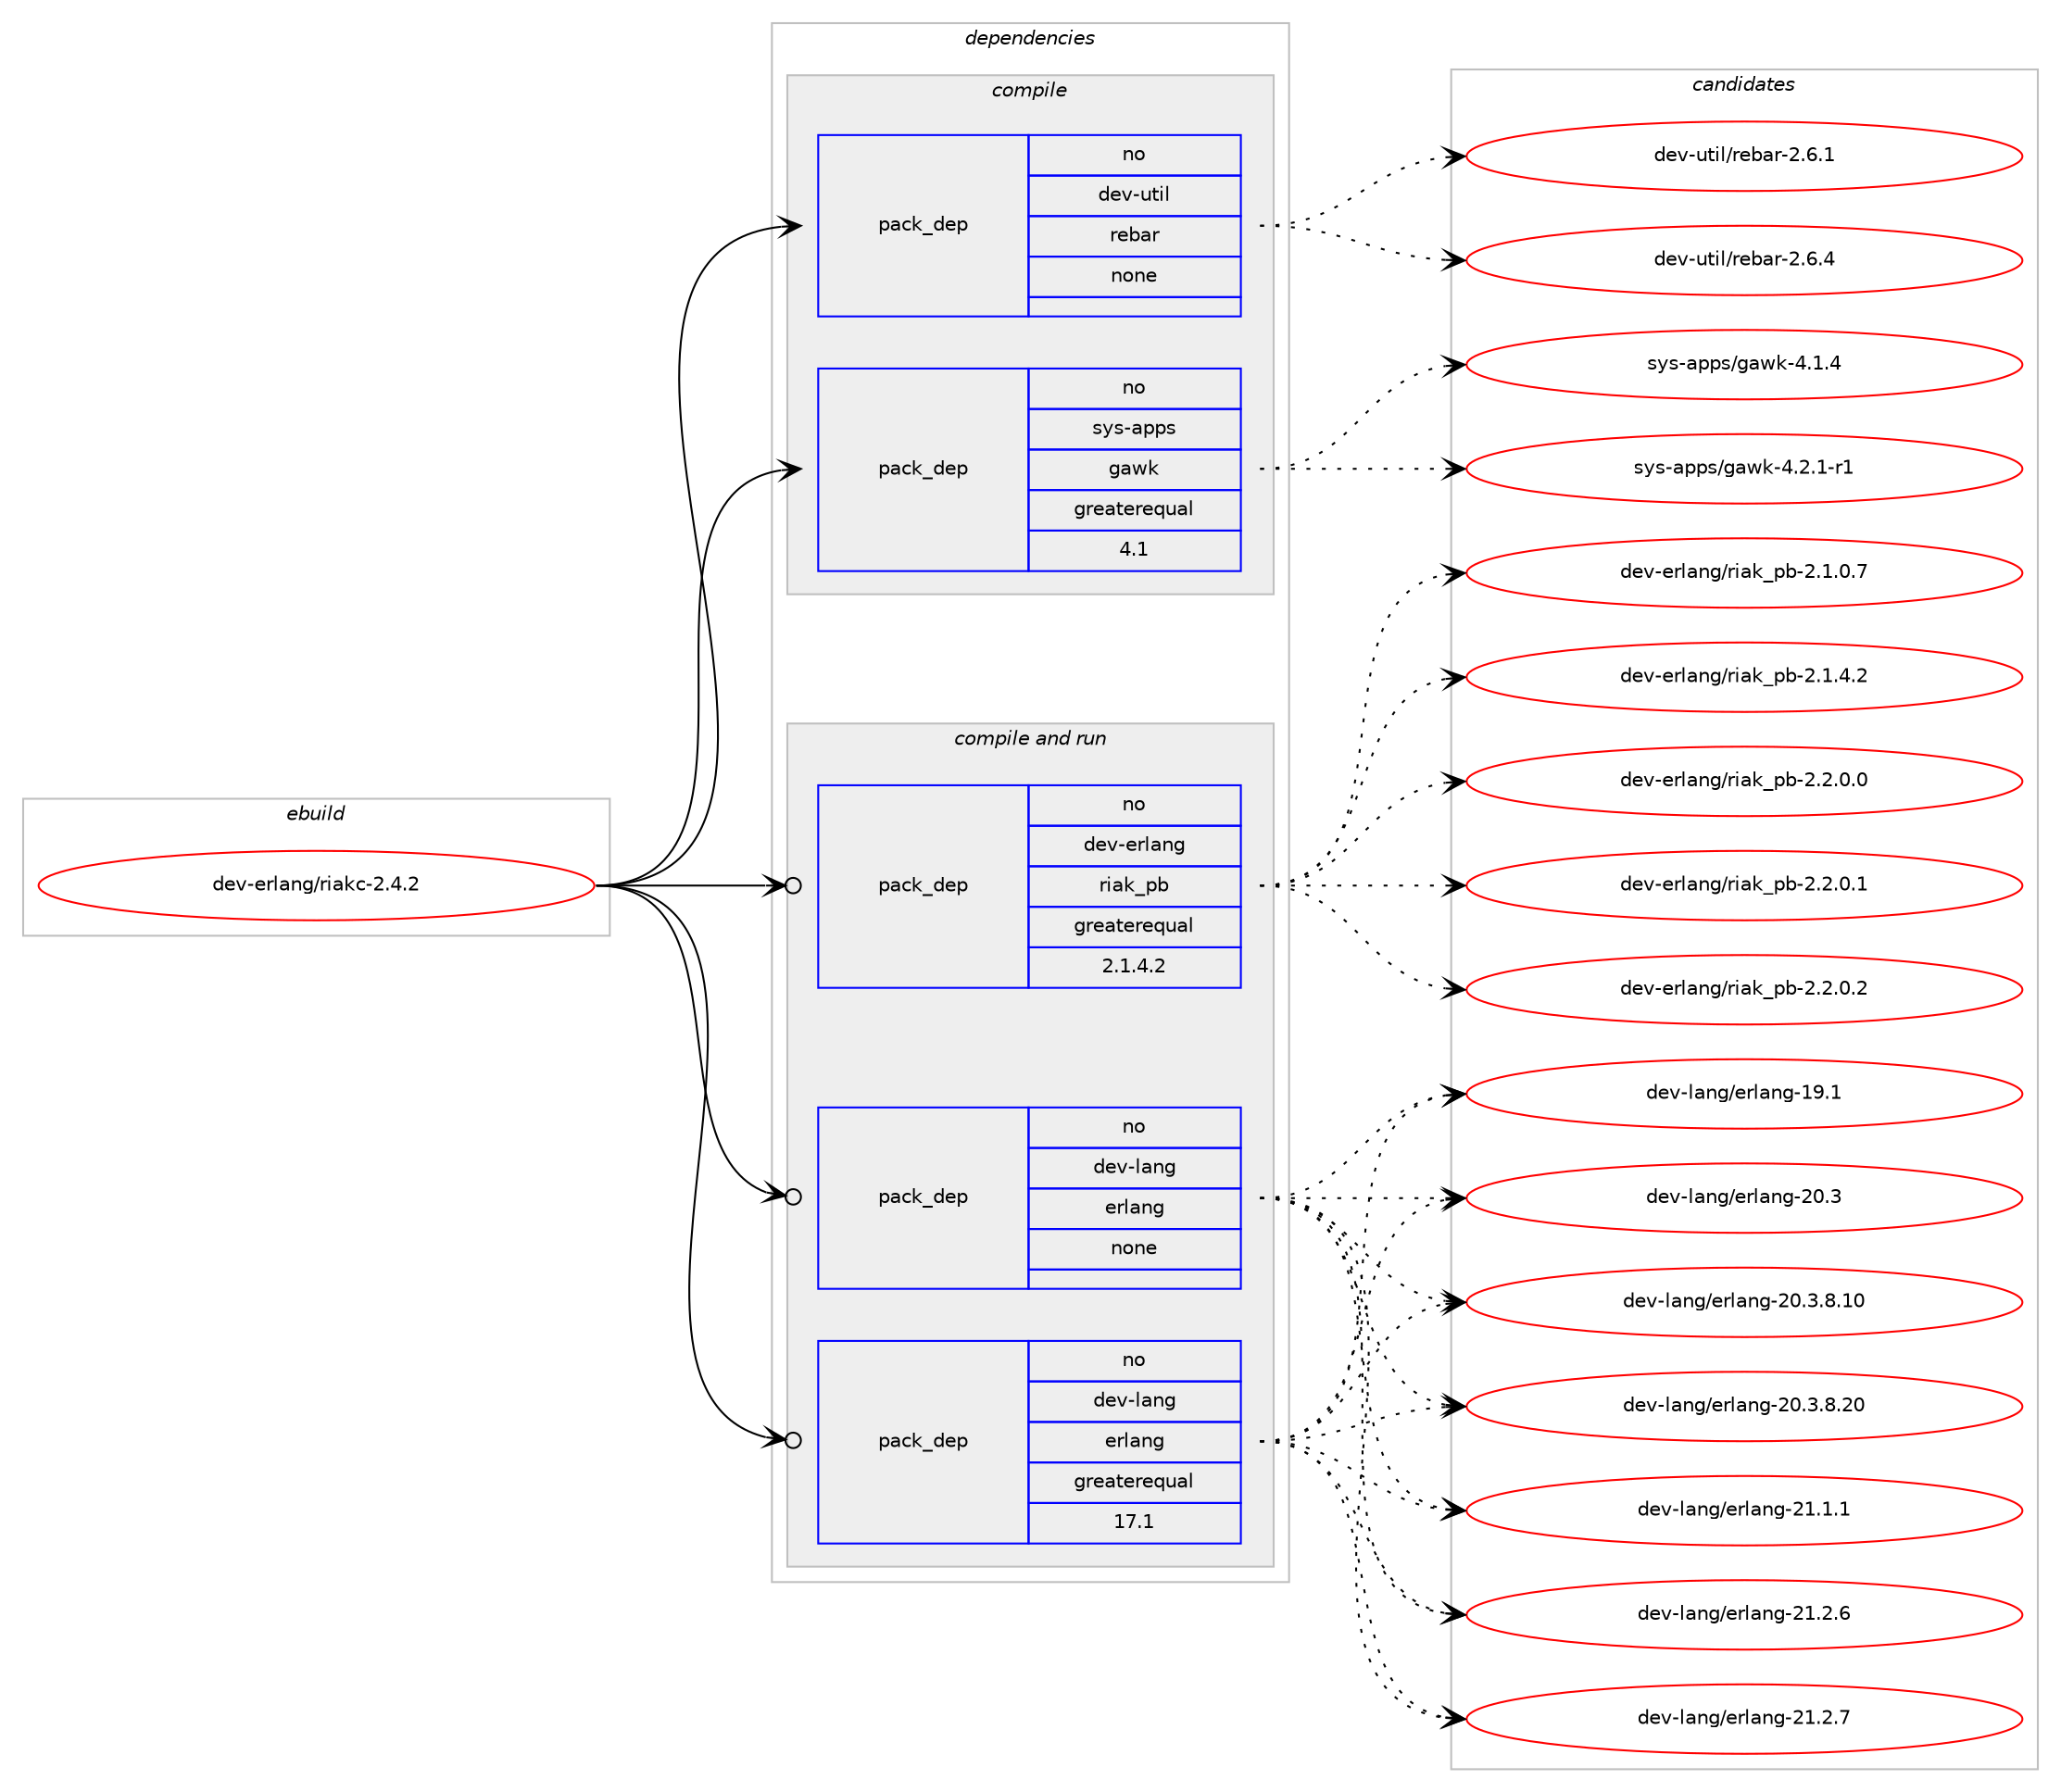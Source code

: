 digraph prolog {

# *************
# Graph options
# *************

newrank=true;
concentrate=true;
compound=true;
graph [rankdir=LR,fontname=Helvetica,fontsize=10,ranksep=1.5];#, ranksep=2.5, nodesep=0.2];
edge  [arrowhead=vee];
node  [fontname=Helvetica,fontsize=10];

# **********
# The ebuild
# **********

subgraph cluster_leftcol {
color=gray;
rank=same;
label=<<i>ebuild</i>>;
id [label="dev-erlang/riakc-2.4.2", color=red, width=4, href="../dev-erlang/riakc-2.4.2.svg"];
}

# ****************
# The dependencies
# ****************

subgraph cluster_midcol {
color=gray;
label=<<i>dependencies</i>>;
subgraph cluster_compile {
fillcolor="#eeeeee";
style=filled;
label=<<i>compile</i>>;
subgraph pack945126 {
dependency1324402 [label=<<TABLE BORDER="0" CELLBORDER="1" CELLSPACING="0" CELLPADDING="4" WIDTH="220"><TR><TD ROWSPAN="6" CELLPADDING="30">pack_dep</TD></TR><TR><TD WIDTH="110">no</TD></TR><TR><TD>dev-util</TD></TR><TR><TD>rebar</TD></TR><TR><TD>none</TD></TR><TR><TD></TD></TR></TABLE>>, shape=none, color=blue];
}
id:e -> dependency1324402:w [weight=20,style="solid",arrowhead="vee"];
subgraph pack945127 {
dependency1324403 [label=<<TABLE BORDER="0" CELLBORDER="1" CELLSPACING="0" CELLPADDING="4" WIDTH="220"><TR><TD ROWSPAN="6" CELLPADDING="30">pack_dep</TD></TR><TR><TD WIDTH="110">no</TD></TR><TR><TD>sys-apps</TD></TR><TR><TD>gawk</TD></TR><TR><TD>greaterequal</TD></TR><TR><TD>4.1</TD></TR></TABLE>>, shape=none, color=blue];
}
id:e -> dependency1324403:w [weight=20,style="solid",arrowhead="vee"];
}
subgraph cluster_compileandrun {
fillcolor="#eeeeee";
style=filled;
label=<<i>compile and run</i>>;
subgraph pack945128 {
dependency1324404 [label=<<TABLE BORDER="0" CELLBORDER="1" CELLSPACING="0" CELLPADDING="4" WIDTH="220"><TR><TD ROWSPAN="6" CELLPADDING="30">pack_dep</TD></TR><TR><TD WIDTH="110">no</TD></TR><TR><TD>dev-erlang</TD></TR><TR><TD>riak_pb</TD></TR><TR><TD>greaterequal</TD></TR><TR><TD>2.1.4.2</TD></TR></TABLE>>, shape=none, color=blue];
}
id:e -> dependency1324404:w [weight=20,style="solid",arrowhead="odotvee"];
subgraph pack945129 {
dependency1324405 [label=<<TABLE BORDER="0" CELLBORDER="1" CELLSPACING="0" CELLPADDING="4" WIDTH="220"><TR><TD ROWSPAN="6" CELLPADDING="30">pack_dep</TD></TR><TR><TD WIDTH="110">no</TD></TR><TR><TD>dev-lang</TD></TR><TR><TD>erlang</TD></TR><TR><TD>greaterequal</TD></TR><TR><TD>17.1</TD></TR></TABLE>>, shape=none, color=blue];
}
id:e -> dependency1324405:w [weight=20,style="solid",arrowhead="odotvee"];
subgraph pack945130 {
dependency1324406 [label=<<TABLE BORDER="0" CELLBORDER="1" CELLSPACING="0" CELLPADDING="4" WIDTH="220"><TR><TD ROWSPAN="6" CELLPADDING="30">pack_dep</TD></TR><TR><TD WIDTH="110">no</TD></TR><TR><TD>dev-lang</TD></TR><TR><TD>erlang</TD></TR><TR><TD>none</TD></TR><TR><TD></TD></TR></TABLE>>, shape=none, color=blue];
}
id:e -> dependency1324406:w [weight=20,style="solid",arrowhead="odotvee"];
}
subgraph cluster_run {
fillcolor="#eeeeee";
style=filled;
label=<<i>run</i>>;
}
}

# **************
# The candidates
# **************

subgraph cluster_choices {
rank=same;
color=gray;
label=<<i>candidates</i>>;

subgraph choice945126 {
color=black;
nodesep=1;
choice10010111845117116105108471141019897114455046544649 [label="dev-util/rebar-2.6.1", color=red, width=4,href="../dev-util/rebar-2.6.1.svg"];
choice10010111845117116105108471141019897114455046544652 [label="dev-util/rebar-2.6.4", color=red, width=4,href="../dev-util/rebar-2.6.4.svg"];
dependency1324402:e -> choice10010111845117116105108471141019897114455046544649:w [style=dotted,weight="100"];
dependency1324402:e -> choice10010111845117116105108471141019897114455046544652:w [style=dotted,weight="100"];
}
subgraph choice945127 {
color=black;
nodesep=1;
choice11512111545971121121154710397119107455246494652 [label="sys-apps/gawk-4.1.4", color=red, width=4,href="../sys-apps/gawk-4.1.4.svg"];
choice115121115459711211211547103971191074552465046494511449 [label="sys-apps/gawk-4.2.1-r1", color=red, width=4,href="../sys-apps/gawk-4.2.1-r1.svg"];
dependency1324403:e -> choice11512111545971121121154710397119107455246494652:w [style=dotted,weight="100"];
dependency1324403:e -> choice115121115459711211211547103971191074552465046494511449:w [style=dotted,weight="100"];
}
subgraph choice945128 {
color=black;
nodesep=1;
choice1001011184510111410897110103471141059710795112984550464946484655 [label="dev-erlang/riak_pb-2.1.0.7", color=red, width=4,href="../dev-erlang/riak_pb-2.1.0.7.svg"];
choice1001011184510111410897110103471141059710795112984550464946524650 [label="dev-erlang/riak_pb-2.1.4.2", color=red, width=4,href="../dev-erlang/riak_pb-2.1.4.2.svg"];
choice1001011184510111410897110103471141059710795112984550465046484648 [label="dev-erlang/riak_pb-2.2.0.0", color=red, width=4,href="../dev-erlang/riak_pb-2.2.0.0.svg"];
choice1001011184510111410897110103471141059710795112984550465046484649 [label="dev-erlang/riak_pb-2.2.0.1", color=red, width=4,href="../dev-erlang/riak_pb-2.2.0.1.svg"];
choice1001011184510111410897110103471141059710795112984550465046484650 [label="dev-erlang/riak_pb-2.2.0.2", color=red, width=4,href="../dev-erlang/riak_pb-2.2.0.2.svg"];
dependency1324404:e -> choice1001011184510111410897110103471141059710795112984550464946484655:w [style=dotted,weight="100"];
dependency1324404:e -> choice1001011184510111410897110103471141059710795112984550464946524650:w [style=dotted,weight="100"];
dependency1324404:e -> choice1001011184510111410897110103471141059710795112984550465046484648:w [style=dotted,weight="100"];
dependency1324404:e -> choice1001011184510111410897110103471141059710795112984550465046484649:w [style=dotted,weight="100"];
dependency1324404:e -> choice1001011184510111410897110103471141059710795112984550465046484650:w [style=dotted,weight="100"];
}
subgraph choice945129 {
color=black;
nodesep=1;
choice100101118451089711010347101114108971101034549574649 [label="dev-lang/erlang-19.1", color=red, width=4,href="../dev-lang/erlang-19.1.svg"];
choice100101118451089711010347101114108971101034550484651 [label="dev-lang/erlang-20.3", color=red, width=4,href="../dev-lang/erlang-20.3.svg"];
choice1001011184510897110103471011141089711010345504846514656464948 [label="dev-lang/erlang-20.3.8.10", color=red, width=4,href="../dev-lang/erlang-20.3.8.10.svg"];
choice1001011184510897110103471011141089711010345504846514656465048 [label="dev-lang/erlang-20.3.8.20", color=red, width=4,href="../dev-lang/erlang-20.3.8.20.svg"];
choice1001011184510897110103471011141089711010345504946494649 [label="dev-lang/erlang-21.1.1", color=red, width=4,href="../dev-lang/erlang-21.1.1.svg"];
choice1001011184510897110103471011141089711010345504946504654 [label="dev-lang/erlang-21.2.6", color=red, width=4,href="../dev-lang/erlang-21.2.6.svg"];
choice1001011184510897110103471011141089711010345504946504655 [label="dev-lang/erlang-21.2.7", color=red, width=4,href="../dev-lang/erlang-21.2.7.svg"];
dependency1324405:e -> choice100101118451089711010347101114108971101034549574649:w [style=dotted,weight="100"];
dependency1324405:e -> choice100101118451089711010347101114108971101034550484651:w [style=dotted,weight="100"];
dependency1324405:e -> choice1001011184510897110103471011141089711010345504846514656464948:w [style=dotted,weight="100"];
dependency1324405:e -> choice1001011184510897110103471011141089711010345504846514656465048:w [style=dotted,weight="100"];
dependency1324405:e -> choice1001011184510897110103471011141089711010345504946494649:w [style=dotted,weight="100"];
dependency1324405:e -> choice1001011184510897110103471011141089711010345504946504654:w [style=dotted,weight="100"];
dependency1324405:e -> choice1001011184510897110103471011141089711010345504946504655:w [style=dotted,weight="100"];
}
subgraph choice945130 {
color=black;
nodesep=1;
choice100101118451089711010347101114108971101034549574649 [label="dev-lang/erlang-19.1", color=red, width=4,href="../dev-lang/erlang-19.1.svg"];
choice100101118451089711010347101114108971101034550484651 [label="dev-lang/erlang-20.3", color=red, width=4,href="../dev-lang/erlang-20.3.svg"];
choice1001011184510897110103471011141089711010345504846514656464948 [label="dev-lang/erlang-20.3.8.10", color=red, width=4,href="../dev-lang/erlang-20.3.8.10.svg"];
choice1001011184510897110103471011141089711010345504846514656465048 [label="dev-lang/erlang-20.3.8.20", color=red, width=4,href="../dev-lang/erlang-20.3.8.20.svg"];
choice1001011184510897110103471011141089711010345504946494649 [label="dev-lang/erlang-21.1.1", color=red, width=4,href="../dev-lang/erlang-21.1.1.svg"];
choice1001011184510897110103471011141089711010345504946504654 [label="dev-lang/erlang-21.2.6", color=red, width=4,href="../dev-lang/erlang-21.2.6.svg"];
choice1001011184510897110103471011141089711010345504946504655 [label="dev-lang/erlang-21.2.7", color=red, width=4,href="../dev-lang/erlang-21.2.7.svg"];
dependency1324406:e -> choice100101118451089711010347101114108971101034549574649:w [style=dotted,weight="100"];
dependency1324406:e -> choice100101118451089711010347101114108971101034550484651:w [style=dotted,weight="100"];
dependency1324406:e -> choice1001011184510897110103471011141089711010345504846514656464948:w [style=dotted,weight="100"];
dependency1324406:e -> choice1001011184510897110103471011141089711010345504846514656465048:w [style=dotted,weight="100"];
dependency1324406:e -> choice1001011184510897110103471011141089711010345504946494649:w [style=dotted,weight="100"];
dependency1324406:e -> choice1001011184510897110103471011141089711010345504946504654:w [style=dotted,weight="100"];
dependency1324406:e -> choice1001011184510897110103471011141089711010345504946504655:w [style=dotted,weight="100"];
}
}

}
